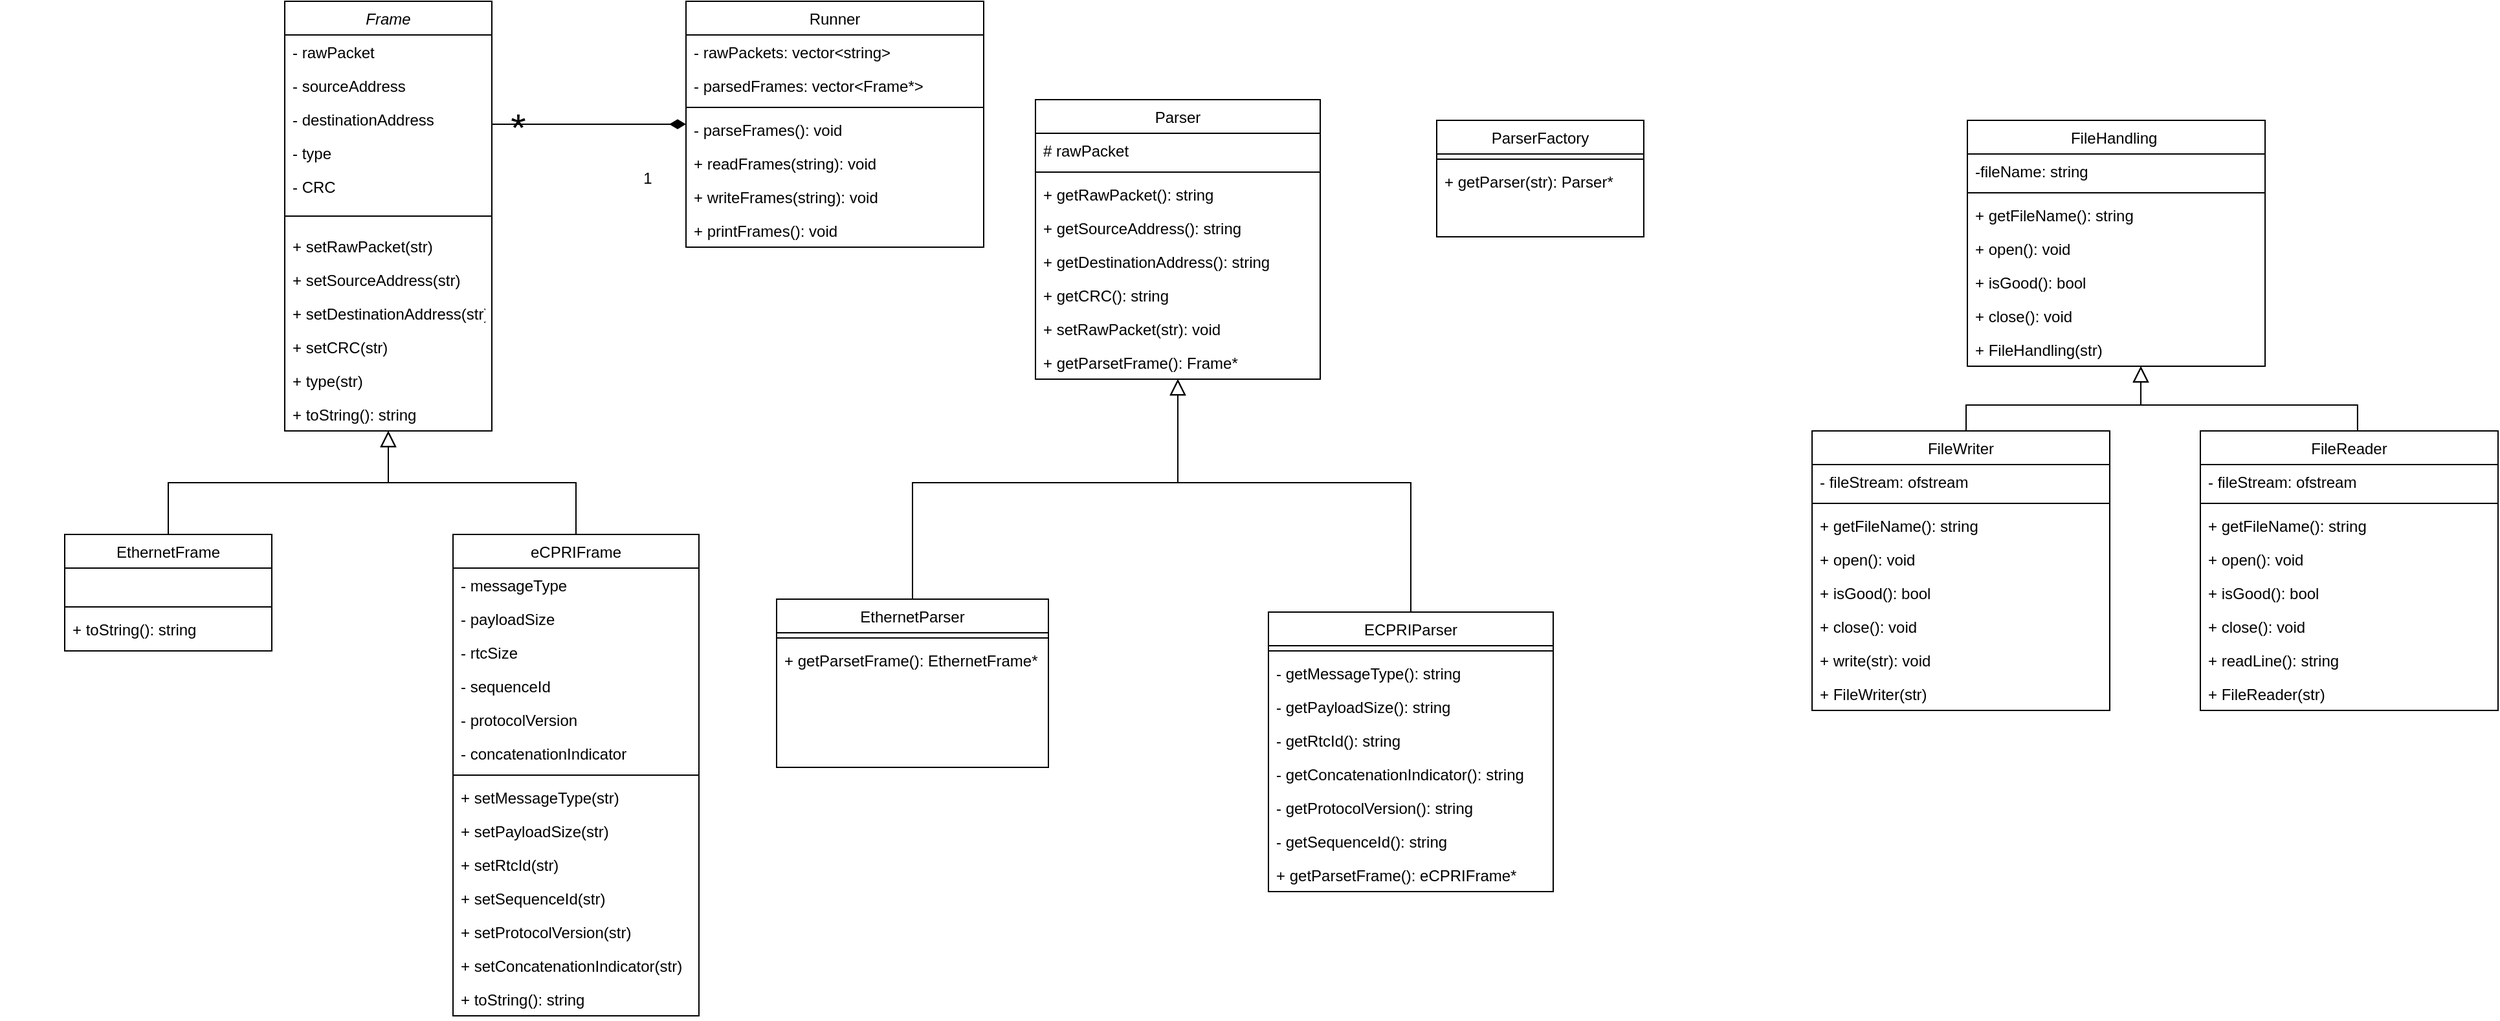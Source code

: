 <mxfile version="20.8.19" type="github">
  <diagram id="C5RBs43oDa-KdzZeNtuy" name="Page-1">
    <mxGraphModel dx="1050" dy="545" grid="1" gridSize="10" guides="1" tooltips="1" connect="1" arrows="1" fold="1" page="1" pageScale="1" pageWidth="827" pageHeight="1169" background="#ffffff" math="0" shadow="0">
      <root>
        <mxCell id="WIyWlLk6GJQsqaUBKTNV-0" />
        <mxCell id="WIyWlLk6GJQsqaUBKTNV-1" parent="WIyWlLk6GJQsqaUBKTNV-0" />
        <mxCell id="zkfFHV4jXpPFQw0GAbJ--0" value="Frame" style="swimlane;fontStyle=2;align=center;verticalAlign=top;childLayout=stackLayout;horizontal=1;startSize=26;horizontalStack=0;resizeParent=1;resizeLast=0;collapsible=1;marginBottom=0;rounded=0;shadow=0;strokeWidth=1;" parent="WIyWlLk6GJQsqaUBKTNV-1" vertex="1">
          <mxGeometry x="220" y="48" width="160" height="332" as="geometry">
            <mxRectangle x="230" y="140" width="160" height="26" as="alternateBounds" />
          </mxGeometry>
        </mxCell>
        <mxCell id="zkfFHV4jXpPFQw0GAbJ--1" value="- rawPacket" style="text;align=left;verticalAlign=top;spacingLeft=4;spacingRight=4;overflow=hidden;rotatable=0;points=[[0,0.5],[1,0.5]];portConstraint=eastwest;" parent="zkfFHV4jXpPFQw0GAbJ--0" vertex="1">
          <mxGeometry y="26" width="160" height="26" as="geometry" />
        </mxCell>
        <mxCell id="zkfFHV4jXpPFQw0GAbJ--2" value="- sourceAddress" style="text;align=left;verticalAlign=top;spacingLeft=4;spacingRight=4;overflow=hidden;rotatable=0;points=[[0,0.5],[1,0.5]];portConstraint=eastwest;rounded=0;shadow=0;html=0;" parent="zkfFHV4jXpPFQw0GAbJ--0" vertex="1">
          <mxGeometry y="52" width="160" height="26" as="geometry" />
        </mxCell>
        <mxCell id="zkfFHV4jXpPFQw0GAbJ--3" value="- destinationAddress" style="text;align=left;verticalAlign=top;spacingLeft=4;spacingRight=4;overflow=hidden;rotatable=0;points=[[0,0.5],[1,0.5]];portConstraint=eastwest;rounded=0;shadow=0;html=0;" parent="zkfFHV4jXpPFQw0GAbJ--0" vertex="1">
          <mxGeometry y="78" width="160" height="26" as="geometry" />
        </mxCell>
        <mxCell id="B8to4mzzxKXKwp2bFlrH-1" value="- type" style="text;align=left;verticalAlign=top;spacingLeft=4;spacingRight=4;overflow=hidden;rotatable=0;points=[[0,0.5],[1,0.5]];portConstraint=eastwest;rounded=0;shadow=0;html=0;" parent="zkfFHV4jXpPFQw0GAbJ--0" vertex="1">
          <mxGeometry y="104" width="160" height="26" as="geometry" />
        </mxCell>
        <mxCell id="B8to4mzzxKXKwp2bFlrH-2" value="- CRC" style="text;align=left;verticalAlign=top;spacingLeft=4;spacingRight=4;overflow=hidden;rotatable=0;points=[[0,0.5],[1,0.5]];portConstraint=eastwest;rounded=0;shadow=0;html=0;" parent="zkfFHV4jXpPFQw0GAbJ--0" vertex="1">
          <mxGeometry y="130" width="160" height="26" as="geometry" />
        </mxCell>
        <mxCell id="zkfFHV4jXpPFQw0GAbJ--4" value="" style="line;html=1;strokeWidth=1;align=left;verticalAlign=middle;spacingTop=-1;spacingLeft=3;spacingRight=3;rotatable=0;labelPosition=right;points=[];portConstraint=eastwest;" parent="zkfFHV4jXpPFQw0GAbJ--0" vertex="1">
          <mxGeometry y="156" width="160" height="20" as="geometry" />
        </mxCell>
        <mxCell id="B8to4mzzxKXKwp2bFlrH-3" value="+ setRawPacket(str)" style="text;align=left;verticalAlign=top;spacingLeft=4;spacingRight=4;overflow=hidden;rotatable=0;points=[[0,0.5],[1,0.5]];portConstraint=eastwest;" parent="zkfFHV4jXpPFQw0GAbJ--0" vertex="1">
          <mxGeometry y="176" width="160" height="26" as="geometry" />
        </mxCell>
        <mxCell id="B8to4mzzxKXKwp2bFlrH-4" value="+ setSourceAddress(str)" style="text;align=left;verticalAlign=top;spacingLeft=4;spacingRight=4;overflow=hidden;rotatable=0;points=[[0,0.5],[1,0.5]];portConstraint=eastwest;rounded=0;shadow=0;html=0;" parent="zkfFHV4jXpPFQw0GAbJ--0" vertex="1">
          <mxGeometry y="202" width="160" height="26" as="geometry" />
        </mxCell>
        <mxCell id="B8to4mzzxKXKwp2bFlrH-5" value="+ setDestinationAddress(str)" style="text;align=left;verticalAlign=top;spacingLeft=4;spacingRight=4;overflow=hidden;rotatable=0;points=[[0,0.5],[1,0.5]];portConstraint=eastwest;rounded=0;shadow=0;html=0;" parent="zkfFHV4jXpPFQw0GAbJ--0" vertex="1">
          <mxGeometry y="228" width="160" height="26" as="geometry" />
        </mxCell>
        <mxCell id="B8to4mzzxKXKwp2bFlrH-7" value="+ setCRC(str)" style="text;align=left;verticalAlign=top;spacingLeft=4;spacingRight=4;overflow=hidden;rotatable=0;points=[[0,0.5],[1,0.5]];portConstraint=eastwest;rounded=0;shadow=0;html=0;" parent="zkfFHV4jXpPFQw0GAbJ--0" vertex="1">
          <mxGeometry y="254" width="160" height="26" as="geometry" />
        </mxCell>
        <mxCell id="B8to4mzzxKXKwp2bFlrH-6" value="+ type(str)" style="text;align=left;verticalAlign=top;spacingLeft=4;spacingRight=4;overflow=hidden;rotatable=0;points=[[0,0.5],[1,0.5]];portConstraint=eastwest;rounded=0;shadow=0;html=0;" parent="zkfFHV4jXpPFQw0GAbJ--0" vertex="1">
          <mxGeometry y="280" width="160" height="26" as="geometry" />
        </mxCell>
        <mxCell id="B8to4mzzxKXKwp2bFlrH-9" value="+ toString(): string" style="text;align=left;verticalAlign=top;spacingLeft=4;spacingRight=4;overflow=hidden;rotatable=0;points=[[0,0.5],[1,0.5]];portConstraint=eastwest;rounded=0;shadow=0;html=0;" parent="zkfFHV4jXpPFQw0GAbJ--0" vertex="1">
          <mxGeometry y="306" width="160" height="26" as="geometry" />
        </mxCell>
        <mxCell id="zkfFHV4jXpPFQw0GAbJ--6" value="EthernetFrame" style="swimlane;fontStyle=0;align=center;verticalAlign=top;childLayout=stackLayout;horizontal=1;startSize=26;horizontalStack=0;resizeParent=1;resizeLast=0;collapsible=1;marginBottom=0;rounded=0;shadow=0;strokeWidth=1;" parent="WIyWlLk6GJQsqaUBKTNV-1" vertex="1">
          <mxGeometry x="50" y="460" width="160" height="90" as="geometry">
            <mxRectangle x="130" y="380" width="160" height="26" as="alternateBounds" />
          </mxGeometry>
        </mxCell>
        <mxCell id="zkfFHV4jXpPFQw0GAbJ--7" value="" style="text;align=left;verticalAlign=top;spacingLeft=4;spacingRight=4;overflow=hidden;rotatable=0;points=[[0,0.5],[1,0.5]];portConstraint=eastwest;" parent="zkfFHV4jXpPFQw0GAbJ--6" vertex="1">
          <mxGeometry y="26" width="160" height="26" as="geometry" />
        </mxCell>
        <mxCell id="zkfFHV4jXpPFQw0GAbJ--9" value="" style="line;html=1;strokeWidth=1;align=left;verticalAlign=middle;spacingTop=-1;spacingLeft=3;spacingRight=3;rotatable=0;labelPosition=right;points=[];portConstraint=eastwest;" parent="zkfFHV4jXpPFQw0GAbJ--6" vertex="1">
          <mxGeometry y="52" width="160" height="8" as="geometry" />
        </mxCell>
        <mxCell id="B8to4mzzxKXKwp2bFlrH-10" value="+ toString(): string" style="text;align=left;verticalAlign=top;spacingLeft=4;spacingRight=4;overflow=hidden;rotatable=0;points=[[0,0.5],[1,0.5]];portConstraint=eastwest;rounded=0;shadow=0;html=0;" parent="zkfFHV4jXpPFQw0GAbJ--6" vertex="1">
          <mxGeometry y="60" width="160" height="26" as="geometry" />
        </mxCell>
        <mxCell id="zkfFHV4jXpPFQw0GAbJ--12" value="" style="endArrow=block;endSize=10;endFill=0;shadow=0;strokeWidth=1;rounded=0;edgeStyle=elbowEdgeStyle;elbow=vertical;" parent="WIyWlLk6GJQsqaUBKTNV-1" source="zkfFHV4jXpPFQw0GAbJ--6" target="zkfFHV4jXpPFQw0GAbJ--0" edge="1">
          <mxGeometry width="160" relative="1" as="geometry">
            <mxPoint x="200" y="203" as="sourcePoint" />
            <mxPoint x="200" y="203" as="targetPoint" />
          </mxGeometry>
        </mxCell>
        <mxCell id="zkfFHV4jXpPFQw0GAbJ--13" value="eCPRIFrame" style="swimlane;fontStyle=0;align=center;verticalAlign=top;childLayout=stackLayout;horizontal=1;startSize=26;horizontalStack=0;resizeParent=1;resizeLast=0;collapsible=1;marginBottom=0;rounded=0;shadow=0;strokeWidth=1;" parent="WIyWlLk6GJQsqaUBKTNV-1" vertex="1">
          <mxGeometry x="350" y="460" width="190" height="372" as="geometry">
            <mxRectangle x="340" y="380" width="170" height="26" as="alternateBounds" />
          </mxGeometry>
        </mxCell>
        <mxCell id="zkfFHV4jXpPFQw0GAbJ--14" value="- messageType&#xa;" style="text;align=left;verticalAlign=top;spacingLeft=4;spacingRight=4;overflow=hidden;rotatable=0;points=[[0,0.5],[1,0.5]];portConstraint=eastwest;" parent="zkfFHV4jXpPFQw0GAbJ--13" vertex="1">
          <mxGeometry y="26" width="190" height="26" as="geometry" />
        </mxCell>
        <mxCell id="B8to4mzzxKXKwp2bFlrH-11" value="- payloadSize" style="text;align=left;verticalAlign=top;spacingLeft=4;spacingRight=4;overflow=hidden;rotatable=0;points=[[0,0.5],[1,0.5]];portConstraint=eastwest;rounded=0;shadow=0;html=0;" parent="zkfFHV4jXpPFQw0GAbJ--13" vertex="1">
          <mxGeometry y="52" width="190" height="26" as="geometry" />
        </mxCell>
        <mxCell id="B8to4mzzxKXKwp2bFlrH-13" value="- rtcSize" style="text;align=left;verticalAlign=top;spacingLeft=4;spacingRight=4;overflow=hidden;rotatable=0;points=[[0,0.5],[1,0.5]];portConstraint=eastwest;rounded=0;shadow=0;html=0;" parent="zkfFHV4jXpPFQw0GAbJ--13" vertex="1">
          <mxGeometry y="78" width="190" height="26" as="geometry" />
        </mxCell>
        <mxCell id="B8to4mzzxKXKwp2bFlrH-14" value="- sequenceId" style="text;align=left;verticalAlign=top;spacingLeft=4;spacingRight=4;overflow=hidden;rotatable=0;points=[[0,0.5],[1,0.5]];portConstraint=eastwest;rounded=0;shadow=0;html=0;" parent="zkfFHV4jXpPFQw0GAbJ--13" vertex="1">
          <mxGeometry y="104" width="190" height="26" as="geometry" />
        </mxCell>
        <mxCell id="B8to4mzzxKXKwp2bFlrH-15" value="- protocolVersion" style="text;align=left;verticalAlign=top;spacingLeft=4;spacingRight=4;overflow=hidden;rotatable=0;points=[[0,0.5],[1,0.5]];portConstraint=eastwest;rounded=0;shadow=0;html=0;" parent="zkfFHV4jXpPFQw0GAbJ--13" vertex="1">
          <mxGeometry y="130" width="190" height="26" as="geometry" />
        </mxCell>
        <mxCell id="B8to4mzzxKXKwp2bFlrH-16" value="- concatenationIndicator" style="text;align=left;verticalAlign=top;spacingLeft=4;spacingRight=4;overflow=hidden;rotatable=0;points=[[0,0.5],[1,0.5]];portConstraint=eastwest;rounded=0;shadow=0;html=0;" parent="zkfFHV4jXpPFQw0GAbJ--13" vertex="1">
          <mxGeometry y="156" width="190" height="26" as="geometry" />
        </mxCell>
        <mxCell id="zkfFHV4jXpPFQw0GAbJ--15" value="" style="line;html=1;strokeWidth=1;align=left;verticalAlign=middle;spacingTop=-1;spacingLeft=3;spacingRight=3;rotatable=0;labelPosition=right;points=[];portConstraint=eastwest;" parent="zkfFHV4jXpPFQw0GAbJ--13" vertex="1">
          <mxGeometry y="182" width="190" height="8" as="geometry" />
        </mxCell>
        <mxCell id="B8to4mzzxKXKwp2bFlrH-17" value="+ setMessageType(str)&#xa;" style="text;align=left;verticalAlign=top;spacingLeft=4;spacingRight=4;overflow=hidden;rotatable=0;points=[[0,0.5],[1,0.5]];portConstraint=eastwest;" parent="zkfFHV4jXpPFQw0GAbJ--13" vertex="1">
          <mxGeometry y="190" width="190" height="26" as="geometry" />
        </mxCell>
        <mxCell id="B8to4mzzxKXKwp2bFlrH-18" value="+ setPayloadSize(str)" style="text;align=left;verticalAlign=top;spacingLeft=4;spacingRight=4;overflow=hidden;rotatable=0;points=[[0,0.5],[1,0.5]];portConstraint=eastwest;rounded=0;shadow=0;html=0;" parent="zkfFHV4jXpPFQw0GAbJ--13" vertex="1">
          <mxGeometry y="216" width="190" height="26" as="geometry" />
        </mxCell>
        <mxCell id="B8to4mzzxKXKwp2bFlrH-19" value="+ setRtcId(str)" style="text;align=left;verticalAlign=top;spacingLeft=4;spacingRight=4;overflow=hidden;rotatable=0;points=[[0,0.5],[1,0.5]];portConstraint=eastwest;rounded=0;shadow=0;html=0;" parent="zkfFHV4jXpPFQw0GAbJ--13" vertex="1">
          <mxGeometry y="242" width="190" height="26" as="geometry" />
        </mxCell>
        <mxCell id="B8to4mzzxKXKwp2bFlrH-20" value="+ setSequenceId(str)" style="text;align=left;verticalAlign=top;spacingLeft=4;spacingRight=4;overflow=hidden;rotatable=0;points=[[0,0.5],[1,0.5]];portConstraint=eastwest;rounded=0;shadow=0;html=0;" parent="zkfFHV4jXpPFQw0GAbJ--13" vertex="1">
          <mxGeometry y="268" width="190" height="26" as="geometry" />
        </mxCell>
        <mxCell id="B8to4mzzxKXKwp2bFlrH-21" value="+ setProtocolVersion(str)" style="text;align=left;verticalAlign=top;spacingLeft=4;spacingRight=4;overflow=hidden;rotatable=0;points=[[0,0.5],[1,0.5]];portConstraint=eastwest;rounded=0;shadow=0;html=0;" parent="zkfFHV4jXpPFQw0GAbJ--13" vertex="1">
          <mxGeometry y="294" width="190" height="26" as="geometry" />
        </mxCell>
        <mxCell id="B8to4mzzxKXKwp2bFlrH-22" value="+ setConcatenationIndicator(str)" style="text;align=left;verticalAlign=top;spacingLeft=4;spacingRight=4;overflow=hidden;rotatable=0;points=[[0,0.5],[1,0.5]];portConstraint=eastwest;rounded=0;shadow=0;html=0;" parent="zkfFHV4jXpPFQw0GAbJ--13" vertex="1">
          <mxGeometry y="320" width="190" height="26" as="geometry" />
        </mxCell>
        <mxCell id="B8to4mzzxKXKwp2bFlrH-12" value="+ toString(): string" style="text;align=left;verticalAlign=top;spacingLeft=4;spacingRight=4;overflow=hidden;rotatable=0;points=[[0,0.5],[1,0.5]];portConstraint=eastwest;rounded=0;shadow=0;html=0;" parent="zkfFHV4jXpPFQw0GAbJ--13" vertex="1">
          <mxGeometry y="346" width="190" height="26" as="geometry" />
        </mxCell>
        <mxCell id="zkfFHV4jXpPFQw0GAbJ--16" value="" style="endArrow=block;endSize=10;endFill=0;shadow=0;strokeWidth=1;rounded=0;edgeStyle=elbowEdgeStyle;elbow=vertical;" parent="WIyWlLk6GJQsqaUBKTNV-1" source="zkfFHV4jXpPFQw0GAbJ--13" target="zkfFHV4jXpPFQw0GAbJ--0" edge="1">
          <mxGeometry width="160" relative="1" as="geometry">
            <mxPoint x="210" y="373" as="sourcePoint" />
            <mxPoint x="310" y="271" as="targetPoint" />
            <Array as="points">
              <mxPoint x="300" y="420" />
            </Array>
          </mxGeometry>
        </mxCell>
        <mxCell id="zkfFHV4jXpPFQw0GAbJ--17" value="ParserFactory" style="swimlane;fontStyle=0;align=center;verticalAlign=top;childLayout=stackLayout;horizontal=1;startSize=26;horizontalStack=0;resizeParent=1;resizeLast=0;collapsible=1;marginBottom=0;rounded=0;shadow=0;strokeWidth=1;" parent="WIyWlLk6GJQsqaUBKTNV-1" vertex="1">
          <mxGeometry x="1110" y="140" width="160" height="90" as="geometry">
            <mxRectangle x="550" y="140" width="160" height="26" as="alternateBounds" />
          </mxGeometry>
        </mxCell>
        <mxCell id="zkfFHV4jXpPFQw0GAbJ--23" value="" style="line;html=1;strokeWidth=1;align=left;verticalAlign=middle;spacingTop=-1;spacingLeft=3;spacingRight=3;rotatable=0;labelPosition=right;points=[];portConstraint=eastwest;" parent="zkfFHV4jXpPFQw0GAbJ--17" vertex="1">
          <mxGeometry y="26" width="160" height="8" as="geometry" />
        </mxCell>
        <mxCell id="zkfFHV4jXpPFQw0GAbJ--24" value="+ getParser(str): Parser* " style="text;align=left;verticalAlign=top;spacingLeft=4;spacingRight=4;overflow=hidden;rotatable=0;points=[[0,0.5],[1,0.5]];portConstraint=eastwest;" parent="zkfFHV4jXpPFQw0GAbJ--17" vertex="1">
          <mxGeometry y="34" width="160" height="26" as="geometry" />
        </mxCell>
        <mxCell id="zkfFHV4jXpPFQw0GAbJ--10" value="" style="text;align=left;verticalAlign=top;spacingLeft=4;spacingRight=4;overflow=hidden;rotatable=0;points=[[0,0.5],[1,0.5]];portConstraint=eastwest;fontStyle=4" parent="WIyWlLk6GJQsqaUBKTNV-1" vertex="1">
          <mxGeometry y="340" width="160" height="26" as="geometry" />
        </mxCell>
        <mxCell id="B8to4mzzxKXKwp2bFlrH-23" value="Parser" style="swimlane;fontStyle=0;align=center;verticalAlign=top;childLayout=stackLayout;horizontal=1;startSize=26;horizontalStack=0;resizeParent=1;resizeLast=0;collapsible=1;marginBottom=0;rounded=0;shadow=0;strokeWidth=1;" parent="WIyWlLk6GJQsqaUBKTNV-1" vertex="1">
          <mxGeometry x="800" y="124" width="220" height="216" as="geometry">
            <mxRectangle x="550" y="140" width="160" height="26" as="alternateBounds" />
          </mxGeometry>
        </mxCell>
        <mxCell id="B8to4mzzxKXKwp2bFlrH-36" value="# rawPacket" style="text;align=left;verticalAlign=top;spacingLeft=4;spacingRight=4;overflow=hidden;rotatable=0;points=[[0,0.5],[1,0.5]];portConstraint=eastwest;" parent="B8to4mzzxKXKwp2bFlrH-23" vertex="1">
          <mxGeometry y="26" width="220" height="26" as="geometry" />
        </mxCell>
        <mxCell id="B8to4mzzxKXKwp2bFlrH-24" value="" style="line;html=1;strokeWidth=1;align=left;verticalAlign=middle;spacingTop=-1;spacingLeft=3;spacingRight=3;rotatable=0;labelPosition=right;points=[];portConstraint=eastwest;" parent="B8to4mzzxKXKwp2bFlrH-23" vertex="1">
          <mxGeometry y="52" width="220" height="8" as="geometry" />
        </mxCell>
        <mxCell id="B8to4mzzxKXKwp2bFlrH-40" value="+ getRawPacket(): string   " style="text;align=left;verticalAlign=top;spacingLeft=4;spacingRight=4;overflow=hidden;rotatable=0;points=[[0,0.5],[1,0.5]];portConstraint=eastwest;" parent="B8to4mzzxKXKwp2bFlrH-23" vertex="1">
          <mxGeometry y="60" width="220" height="26" as="geometry" />
        </mxCell>
        <mxCell id="B8to4mzzxKXKwp2bFlrH-41" value="+ getSourceAddress(): string" style="text;align=left;verticalAlign=top;spacingLeft=4;spacingRight=4;overflow=hidden;rotatable=0;points=[[0,0.5],[1,0.5]];portConstraint=eastwest;rounded=0;shadow=0;html=0;" parent="B8to4mzzxKXKwp2bFlrH-23" vertex="1">
          <mxGeometry y="86" width="220" height="26" as="geometry" />
        </mxCell>
        <mxCell id="B8to4mzzxKXKwp2bFlrH-42" value="+ getDestinationAddress(): string" style="text;align=left;verticalAlign=top;spacingLeft=4;spacingRight=4;overflow=hidden;rotatable=0;points=[[0,0.5],[1,0.5]];portConstraint=eastwest;rounded=0;shadow=0;html=0;" parent="B8to4mzzxKXKwp2bFlrH-23" vertex="1">
          <mxGeometry y="112" width="220" height="26" as="geometry" />
        </mxCell>
        <mxCell id="B8to4mzzxKXKwp2bFlrH-43" value="+ getCRC(): string" style="text;align=left;verticalAlign=top;spacingLeft=4;spacingRight=4;overflow=hidden;rotatable=0;points=[[0,0.5],[1,0.5]];portConstraint=eastwest;rounded=0;shadow=0;html=0;" parent="B8to4mzzxKXKwp2bFlrH-23" vertex="1">
          <mxGeometry y="138" width="220" height="26" as="geometry" />
        </mxCell>
        <mxCell id="B8to4mzzxKXKwp2bFlrH-25" value="+ setRawPacket(str): void  " style="text;align=left;verticalAlign=top;spacingLeft=4;spacingRight=4;overflow=hidden;rotatable=0;points=[[0,0.5],[1,0.5]];portConstraint=eastwest;" parent="B8to4mzzxKXKwp2bFlrH-23" vertex="1">
          <mxGeometry y="164" width="220" height="26" as="geometry" />
        </mxCell>
        <mxCell id="B8to4mzzxKXKwp2bFlrH-37" value="+ getParsetFrame(): Frame* " style="text;align=left;verticalAlign=top;spacingLeft=4;spacingRight=4;overflow=hidden;rotatable=0;points=[[0,0.5],[1,0.5]];portConstraint=eastwest;" parent="B8to4mzzxKXKwp2bFlrH-23" vertex="1">
          <mxGeometry y="190" width="220" height="26" as="geometry" />
        </mxCell>
        <mxCell id="B8to4mzzxKXKwp2bFlrH-60" style="edgeStyle=elbowEdgeStyle;rounded=0;orthogonalLoop=1;jettySize=auto;elbow=vertical;html=1;strokeWidth=1;endArrow=block;endFill=0;startSize=6;endSize=10;" parent="WIyWlLk6GJQsqaUBKTNV-1" source="B8to4mzzxKXKwp2bFlrH-26" target="B8to4mzzxKXKwp2bFlrH-23" edge="1">
          <mxGeometry relative="1" as="geometry">
            <Array as="points">
              <mxPoint x="910" y="420" />
            </Array>
          </mxGeometry>
        </mxCell>
        <mxCell id="B8to4mzzxKXKwp2bFlrH-26" value="EthernetParser" style="swimlane;fontStyle=0;align=center;verticalAlign=top;childLayout=stackLayout;horizontal=1;startSize=26;horizontalStack=0;resizeParent=1;resizeLast=0;collapsible=1;marginBottom=0;rounded=0;shadow=0;strokeWidth=1;" parent="WIyWlLk6GJQsqaUBKTNV-1" vertex="1">
          <mxGeometry x="600" y="510" width="210" height="130" as="geometry">
            <mxRectangle x="550" y="140" width="160" height="26" as="alternateBounds" />
          </mxGeometry>
        </mxCell>
        <mxCell id="B8to4mzzxKXKwp2bFlrH-27" value="" style="line;html=1;strokeWidth=1;align=left;verticalAlign=middle;spacingTop=-1;spacingLeft=3;spacingRight=3;rotatable=0;labelPosition=right;points=[];portConstraint=eastwest;" parent="B8to4mzzxKXKwp2bFlrH-26" vertex="1">
          <mxGeometry y="26" width="210" height="8" as="geometry" />
        </mxCell>
        <mxCell id="B8to4mzzxKXKwp2bFlrH-28" value="+ getParsetFrame(): EthernetFrame* " style="text;align=left;verticalAlign=top;spacingLeft=4;spacingRight=4;overflow=hidden;rotatable=0;points=[[0,0.5],[1,0.5]];portConstraint=eastwest;" parent="B8to4mzzxKXKwp2bFlrH-26" vertex="1">
          <mxGeometry y="34" width="210" height="26" as="geometry" />
        </mxCell>
        <mxCell id="B8to4mzzxKXKwp2bFlrH-59" style="edgeStyle=elbowEdgeStyle;rounded=0;orthogonalLoop=1;jettySize=auto;elbow=vertical;html=1;exitX=0.5;exitY=0;exitDx=0;exitDy=0;strokeWidth=1;endArrow=block;endFill=0;startSize=6;endSize=10;" parent="WIyWlLk6GJQsqaUBKTNV-1" source="B8to4mzzxKXKwp2bFlrH-29" target="B8to4mzzxKXKwp2bFlrH-23" edge="1">
          <mxGeometry relative="1" as="geometry">
            <Array as="points">
              <mxPoint x="910" y="420" />
              <mxPoint x="910" y="430" />
              <mxPoint x="910" y="370" />
              <mxPoint x="960" y="420" />
            </Array>
          </mxGeometry>
        </mxCell>
        <mxCell id="B8to4mzzxKXKwp2bFlrH-29" value="ECPRIParser" style="swimlane;fontStyle=0;align=center;verticalAlign=top;childLayout=stackLayout;horizontal=1;startSize=26;horizontalStack=0;resizeParent=1;resizeLast=0;collapsible=1;marginBottom=0;rounded=0;shadow=0;strokeWidth=1;" parent="WIyWlLk6GJQsqaUBKTNV-1" vertex="1">
          <mxGeometry x="980" y="520" width="220" height="216" as="geometry">
            <mxRectangle x="550" y="140" width="160" height="26" as="alternateBounds" />
          </mxGeometry>
        </mxCell>
        <mxCell id="B8to4mzzxKXKwp2bFlrH-30" value="" style="line;html=1;strokeWidth=1;align=left;verticalAlign=middle;spacingTop=-1;spacingLeft=3;spacingRight=3;rotatable=0;labelPosition=right;points=[];portConstraint=eastwest;" parent="B8to4mzzxKXKwp2bFlrH-29" vertex="1">
          <mxGeometry y="26" width="220" height="8" as="geometry" />
        </mxCell>
        <mxCell id="B8to4mzzxKXKwp2bFlrH-44" value="- getMessageType(): string&#xa;" style="text;align=left;verticalAlign=top;spacingLeft=4;spacingRight=4;overflow=hidden;rotatable=0;points=[[0,0.5],[1,0.5]];portConstraint=eastwest;" parent="B8to4mzzxKXKwp2bFlrH-29" vertex="1">
          <mxGeometry y="34" width="220" height="26" as="geometry" />
        </mxCell>
        <mxCell id="B8to4mzzxKXKwp2bFlrH-45" value="- getPayloadSize(): string" style="text;align=left;verticalAlign=top;spacingLeft=4;spacingRight=4;overflow=hidden;rotatable=0;points=[[0,0.5],[1,0.5]];portConstraint=eastwest;rounded=0;shadow=0;html=0;" parent="B8to4mzzxKXKwp2bFlrH-29" vertex="1">
          <mxGeometry y="60" width="220" height="26" as="geometry" />
        </mxCell>
        <mxCell id="B8to4mzzxKXKwp2bFlrH-46" value="- getRtcId(): string" style="text;align=left;verticalAlign=top;spacingLeft=4;spacingRight=4;overflow=hidden;rotatable=0;points=[[0,0.5],[1,0.5]];portConstraint=eastwest;rounded=0;shadow=0;html=0;" parent="B8to4mzzxKXKwp2bFlrH-29" vertex="1">
          <mxGeometry y="86" width="220" height="26" as="geometry" />
        </mxCell>
        <mxCell id="B8to4mzzxKXKwp2bFlrH-49" value="- getConcatenationIndicator(): string" style="text;align=left;verticalAlign=top;spacingLeft=4;spacingRight=4;overflow=hidden;rotatable=0;points=[[0,0.5],[1,0.5]];portConstraint=eastwest;rounded=0;shadow=0;html=0;" parent="B8to4mzzxKXKwp2bFlrH-29" vertex="1">
          <mxGeometry y="112" width="220" height="26" as="geometry" />
        </mxCell>
        <mxCell id="B8to4mzzxKXKwp2bFlrH-48" value="- getProtocolVersion(): string" style="text;align=left;verticalAlign=top;spacingLeft=4;spacingRight=4;overflow=hidden;rotatable=0;points=[[0,0.5],[1,0.5]];portConstraint=eastwest;rounded=0;shadow=0;html=0;" parent="B8to4mzzxKXKwp2bFlrH-29" vertex="1">
          <mxGeometry y="138" width="220" height="26" as="geometry" />
        </mxCell>
        <mxCell id="B8to4mzzxKXKwp2bFlrH-47" value="- getSequenceId(): string" style="text;align=left;verticalAlign=top;spacingLeft=4;spacingRight=4;overflow=hidden;rotatable=0;points=[[0,0.5],[1,0.5]];portConstraint=eastwest;rounded=0;shadow=0;html=0;" parent="B8to4mzzxKXKwp2bFlrH-29" vertex="1">
          <mxGeometry y="164" width="220" height="26" as="geometry" />
        </mxCell>
        <mxCell id="B8to4mzzxKXKwp2bFlrH-31" value="+ getParsetFrame(): eCPRIFrame* " style="text;align=left;verticalAlign=top;spacingLeft=4;spacingRight=4;overflow=hidden;rotatable=0;points=[[0,0.5],[1,0.5]];portConstraint=eastwest;" parent="B8to4mzzxKXKwp2bFlrH-29" vertex="1">
          <mxGeometry y="190" width="220" height="26" as="geometry" />
        </mxCell>
        <mxCell id="B8to4mzzxKXKwp2bFlrH-61" style="edgeStyle=elbowEdgeStyle;rounded=0;orthogonalLoop=1;jettySize=auto;elbow=vertical;html=1;strokeWidth=1;endArrow=diamondThin;endFill=1;startSize=6;endSize=10;startArrow=none;startFill=0;strokeColor=default;" parent="WIyWlLk6GJQsqaUBKTNV-1" source="zkfFHV4jXpPFQw0GAbJ--0" target="B8to4mzzxKXKwp2bFlrH-50" edge="1">
          <mxGeometry relative="1" as="geometry">
            <mxPoint x="390" y="140" as="sourcePoint" />
          </mxGeometry>
        </mxCell>
        <mxCell id="B8to4mzzxKXKwp2bFlrH-50" value="Runner" style="swimlane;fontStyle=0;align=center;verticalAlign=top;childLayout=stackLayout;horizontal=1;startSize=26;horizontalStack=0;resizeParent=1;resizeLast=0;collapsible=1;marginBottom=0;rounded=0;shadow=0;strokeWidth=1;" parent="WIyWlLk6GJQsqaUBKTNV-1" vertex="1">
          <mxGeometry x="530" y="48" width="230" height="190" as="geometry">
            <mxRectangle x="550" y="140" width="160" height="26" as="alternateBounds" />
          </mxGeometry>
        </mxCell>
        <mxCell id="B8to4mzzxKXKwp2bFlrH-53" value="- rawPackets: vector&lt;string&gt;" style="text;align=left;verticalAlign=top;spacingLeft=4;spacingRight=4;overflow=hidden;rotatable=0;points=[[0,0.5],[1,0.5]];portConstraint=eastwest;" parent="B8to4mzzxKXKwp2bFlrH-50" vertex="1">
          <mxGeometry y="26" width="230" height="26" as="geometry" />
        </mxCell>
        <mxCell id="B8to4mzzxKXKwp2bFlrH-54" value="- parsedFrames: vector&lt;Frame*&gt;" style="text;align=left;verticalAlign=top;spacingLeft=4;spacingRight=4;overflow=hidden;rotatable=0;points=[[0,0.5],[1,0.5]];portConstraint=eastwest;" parent="B8to4mzzxKXKwp2bFlrH-50" vertex="1">
          <mxGeometry y="52" width="230" height="26" as="geometry" />
        </mxCell>
        <mxCell id="B8to4mzzxKXKwp2bFlrH-51" value="" style="line;html=1;strokeWidth=1;align=left;verticalAlign=middle;spacingTop=-1;spacingLeft=3;spacingRight=3;rotatable=0;labelPosition=right;points=[];portConstraint=eastwest;" parent="B8to4mzzxKXKwp2bFlrH-50" vertex="1">
          <mxGeometry y="78" width="230" height="8" as="geometry" />
        </mxCell>
        <mxCell id="B8to4mzzxKXKwp2bFlrH-52" value="- parseFrames(): void" style="text;align=left;verticalAlign=top;spacingLeft=4;spacingRight=4;overflow=hidden;rotatable=0;points=[[0,0.5],[1,0.5]];portConstraint=eastwest;" parent="B8to4mzzxKXKwp2bFlrH-50" vertex="1">
          <mxGeometry y="86" width="230" height="26" as="geometry" />
        </mxCell>
        <mxCell id="B8to4mzzxKXKwp2bFlrH-55" value="+ readFrames(string): void" style="text;align=left;verticalAlign=top;spacingLeft=4;spacingRight=4;overflow=hidden;rotatable=0;points=[[0,0.5],[1,0.5]];portConstraint=eastwest;" parent="B8to4mzzxKXKwp2bFlrH-50" vertex="1">
          <mxGeometry y="112" width="230" height="26" as="geometry" />
        </mxCell>
        <mxCell id="B8to4mzzxKXKwp2bFlrH-57" value="+ writeFrames(string): void" style="text;align=left;verticalAlign=top;spacingLeft=4;spacingRight=4;overflow=hidden;rotatable=0;points=[[0,0.5],[1,0.5]];portConstraint=eastwest;" parent="B8to4mzzxKXKwp2bFlrH-50" vertex="1">
          <mxGeometry y="138" width="230" height="26" as="geometry" />
        </mxCell>
        <mxCell id="B8to4mzzxKXKwp2bFlrH-56" value="+ printFrames(): void" style="text;align=left;verticalAlign=top;spacingLeft=4;spacingRight=4;overflow=hidden;rotatable=0;points=[[0,0.5],[1,0.5]];portConstraint=eastwest;" parent="B8to4mzzxKXKwp2bFlrH-50" vertex="1">
          <mxGeometry y="164" width="230" height="26" as="geometry" />
        </mxCell>
        <mxCell id="B8to4mzzxKXKwp2bFlrH-62" value="&lt;font style=&quot;font-size: 13px;&quot;&gt;&lt;font style=&quot;font-size: 14px;&quot;&gt;&lt;font style=&quot;font-size: 15px;&quot;&gt;&lt;font style=&quot;font-size: 16px;&quot;&gt;&lt;font style=&quot;font-size: 17px;&quot;&gt;&lt;font style=&quot;font-size: 18px;&quot;&gt;&lt;font style=&quot;font-size: 19px;&quot;&gt;&lt;font style=&quot;font-size: 20px;&quot;&gt;&lt;font style=&quot;font-size: 21px;&quot;&gt;&lt;font style=&quot;font-size: 22px;&quot;&gt;&lt;font style=&quot;font-size: 23px;&quot;&gt;&lt;font style=&quot;font-size: 24px;&quot;&gt;&lt;font style=&quot;font-size: 25px;&quot;&gt;&lt;font style=&quot;font-size: 26px;&quot;&gt;&lt;font style=&quot;font-size: 27px;&quot;&gt;&lt;font style=&quot;font-size: 28px;&quot;&gt;&lt;font style=&quot;font-size: 29px;&quot;&gt;&lt;font style=&quot;font-size: 30px;&quot;&gt;*&lt;/font&gt;&lt;/font&gt;&lt;/font&gt;&lt;/font&gt;&lt;/font&gt;&lt;/font&gt;&lt;/font&gt;&lt;/font&gt;&lt;/font&gt;&lt;/font&gt;&lt;/font&gt;&lt;/font&gt;&lt;/font&gt;&lt;/font&gt;&lt;/font&gt;&lt;/font&gt;&lt;/font&gt;&lt;/font&gt;" style="text;html=1;align=center;verticalAlign=middle;resizable=0;points=[];autosize=1;strokeColor=none;fillColor=none;" parent="WIyWlLk6GJQsqaUBKTNV-1" vertex="1">
          <mxGeometry x="380" y="120" width="40" height="50" as="geometry" />
        </mxCell>
        <mxCell id="B8to4mzzxKXKwp2bFlrH-63" value="1" style="text;html=1;align=center;verticalAlign=middle;resizable=0;points=[];autosize=1;strokeColor=none;fillColor=none;" parent="WIyWlLk6GJQsqaUBKTNV-1" vertex="1">
          <mxGeometry x="485" y="170" width="30" height="30" as="geometry" />
        </mxCell>
        <mxCell id="6HWAUh--PU_HHEHeOMrB-4" value="FileHandling " style="swimlane;fontStyle=0;align=center;verticalAlign=top;childLayout=stackLayout;horizontal=1;startSize=26;horizontalStack=0;resizeParent=1;resizeLast=0;collapsible=1;marginBottom=0;rounded=0;shadow=0;strokeWidth=1;" parent="WIyWlLk6GJQsqaUBKTNV-1" vertex="1">
          <mxGeometry x="1520" y="140" width="230" height="190" as="geometry">
            <mxRectangle x="550" y="140" width="160" height="26" as="alternateBounds" />
          </mxGeometry>
        </mxCell>
        <mxCell id="6HWAUh--PU_HHEHeOMrB-5" value="-fileName: string" style="text;align=left;verticalAlign=top;spacingLeft=4;spacingRight=4;overflow=hidden;rotatable=0;points=[[0,0.5],[1,0.5]];portConstraint=eastwest;" parent="6HWAUh--PU_HHEHeOMrB-4" vertex="1">
          <mxGeometry y="26" width="230" height="26" as="geometry" />
        </mxCell>
        <mxCell id="6HWAUh--PU_HHEHeOMrB-7" value="" style="line;html=1;strokeWidth=1;align=left;verticalAlign=middle;spacingTop=-1;spacingLeft=3;spacingRight=3;rotatable=0;labelPosition=right;points=[];portConstraint=eastwest;" parent="6HWAUh--PU_HHEHeOMrB-4" vertex="1">
          <mxGeometry y="52" width="230" height="8" as="geometry" />
        </mxCell>
        <mxCell id="6HWAUh--PU_HHEHeOMrB-8" value="+ getFileName(): string" style="text;align=left;verticalAlign=top;spacingLeft=4;spacingRight=4;overflow=hidden;rotatable=0;points=[[0,0.5],[1,0.5]];portConstraint=eastwest;" parent="6HWAUh--PU_HHEHeOMrB-4" vertex="1">
          <mxGeometry y="60" width="230" height="26" as="geometry" />
        </mxCell>
        <mxCell id="6HWAUh--PU_HHEHeOMrB-9" value="+ open(): void" style="text;align=left;verticalAlign=top;spacingLeft=4;spacingRight=4;overflow=hidden;rotatable=0;points=[[0,0.5],[1,0.5]];portConstraint=eastwest;" parent="6HWAUh--PU_HHEHeOMrB-4" vertex="1">
          <mxGeometry y="86" width="230" height="26" as="geometry" />
        </mxCell>
        <mxCell id="6HWAUh--PU_HHEHeOMrB-10" value="+ isGood(): bool" style="text;align=left;verticalAlign=top;spacingLeft=4;spacingRight=4;overflow=hidden;rotatable=0;points=[[0,0.5],[1,0.5]];portConstraint=eastwest;" parent="6HWAUh--PU_HHEHeOMrB-4" vertex="1">
          <mxGeometry y="112" width="230" height="26" as="geometry" />
        </mxCell>
        <mxCell id="6HWAUh--PU_HHEHeOMrB-11" value="+ close(): void " style="text;align=left;verticalAlign=top;spacingLeft=4;spacingRight=4;overflow=hidden;rotatable=0;points=[[0,0.5],[1,0.5]];portConstraint=eastwest;" parent="6HWAUh--PU_HHEHeOMrB-4" vertex="1">
          <mxGeometry y="138" width="230" height="26" as="geometry" />
        </mxCell>
        <mxCell id="6HWAUh--PU_HHEHeOMrB-12" value="+ FileHandling(str)" style="text;align=left;verticalAlign=top;spacingLeft=4;spacingRight=4;overflow=hidden;rotatable=0;points=[[0,0.5],[1,0.5]];portConstraint=eastwest;" parent="6HWAUh--PU_HHEHeOMrB-4" vertex="1">
          <mxGeometry y="164" width="230" height="26" as="geometry" />
        </mxCell>
        <mxCell id="6HWAUh--PU_HHEHeOMrB-13" value="FileWriter&#xa;" style="swimlane;fontStyle=0;align=center;verticalAlign=top;childLayout=stackLayout;horizontal=1;startSize=26;horizontalStack=0;resizeParent=1;resizeLast=0;collapsible=1;marginBottom=0;rounded=0;shadow=0;strokeWidth=1;" parent="WIyWlLk6GJQsqaUBKTNV-1" vertex="1">
          <mxGeometry x="1400" y="380" width="230" height="216" as="geometry">
            <mxRectangle x="550" y="140" width="160" height="26" as="alternateBounds" />
          </mxGeometry>
        </mxCell>
        <mxCell id="6HWAUh--PU_HHEHeOMrB-14" value="- fileStream: ofstream" style="text;align=left;verticalAlign=top;spacingLeft=4;spacingRight=4;overflow=hidden;rotatable=0;points=[[0,0.5],[1,0.5]];portConstraint=eastwest;" parent="6HWAUh--PU_HHEHeOMrB-13" vertex="1">
          <mxGeometry y="26" width="230" height="26" as="geometry" />
        </mxCell>
        <mxCell id="6HWAUh--PU_HHEHeOMrB-15" value="" style="line;html=1;strokeWidth=1;align=left;verticalAlign=middle;spacingTop=-1;spacingLeft=3;spacingRight=3;rotatable=0;labelPosition=right;points=[];portConstraint=eastwest;" parent="6HWAUh--PU_HHEHeOMrB-13" vertex="1">
          <mxGeometry y="52" width="230" height="8" as="geometry" />
        </mxCell>
        <mxCell id="6HWAUh--PU_HHEHeOMrB-16" value="+ getFileName(): string" style="text;align=left;verticalAlign=top;spacingLeft=4;spacingRight=4;overflow=hidden;rotatable=0;points=[[0,0.5],[1,0.5]];portConstraint=eastwest;" parent="6HWAUh--PU_HHEHeOMrB-13" vertex="1">
          <mxGeometry y="60" width="230" height="26" as="geometry" />
        </mxCell>
        <mxCell id="6HWAUh--PU_HHEHeOMrB-17" value="+ open(): void" style="text;align=left;verticalAlign=top;spacingLeft=4;spacingRight=4;overflow=hidden;rotatable=0;points=[[0,0.5],[1,0.5]];portConstraint=eastwest;" parent="6HWAUh--PU_HHEHeOMrB-13" vertex="1">
          <mxGeometry y="86" width="230" height="26" as="geometry" />
        </mxCell>
        <mxCell id="6HWAUh--PU_HHEHeOMrB-18" value="+ isGood(): bool" style="text;align=left;verticalAlign=top;spacingLeft=4;spacingRight=4;overflow=hidden;rotatable=0;points=[[0,0.5],[1,0.5]];portConstraint=eastwest;" parent="6HWAUh--PU_HHEHeOMrB-13" vertex="1">
          <mxGeometry y="112" width="230" height="26" as="geometry" />
        </mxCell>
        <mxCell id="6HWAUh--PU_HHEHeOMrB-19" value="+ close(): void " style="text;align=left;verticalAlign=top;spacingLeft=4;spacingRight=4;overflow=hidden;rotatable=0;points=[[0,0.5],[1,0.5]];portConstraint=eastwest;" parent="6HWAUh--PU_HHEHeOMrB-13" vertex="1">
          <mxGeometry y="138" width="230" height="26" as="geometry" />
        </mxCell>
        <mxCell id="6HWAUh--PU_HHEHeOMrB-21" value="+ write(str): void" style="text;align=left;verticalAlign=top;spacingLeft=4;spacingRight=4;overflow=hidden;rotatable=0;points=[[0,0.5],[1,0.5]];portConstraint=eastwest;" parent="6HWAUh--PU_HHEHeOMrB-13" vertex="1">
          <mxGeometry y="164" width="230" height="26" as="geometry" />
        </mxCell>
        <mxCell id="6HWAUh--PU_HHEHeOMrB-22" value="+ FileWriter(str)" style="text;align=left;verticalAlign=top;spacingLeft=4;spacingRight=4;overflow=hidden;rotatable=0;points=[[0,0.5],[1,0.5]];portConstraint=eastwest;" parent="6HWAUh--PU_HHEHeOMrB-13" vertex="1">
          <mxGeometry y="190" width="230" height="26" as="geometry" />
        </mxCell>
        <mxCell id="6HWAUh--PU_HHEHeOMrB-23" value="FileReader" style="swimlane;fontStyle=0;align=center;verticalAlign=top;childLayout=stackLayout;horizontal=1;startSize=26;horizontalStack=0;resizeParent=1;resizeLast=0;collapsible=1;marginBottom=0;rounded=0;shadow=0;strokeWidth=1;" parent="WIyWlLk6GJQsqaUBKTNV-1" vertex="1">
          <mxGeometry x="1700" y="380" width="230" height="216" as="geometry">
            <mxRectangle x="550" y="140" width="160" height="26" as="alternateBounds" />
          </mxGeometry>
        </mxCell>
        <mxCell id="6HWAUh--PU_HHEHeOMrB-24" value="- fileStream: ofstream" style="text;align=left;verticalAlign=top;spacingLeft=4;spacingRight=4;overflow=hidden;rotatable=0;points=[[0,0.5],[1,0.5]];portConstraint=eastwest;" parent="6HWAUh--PU_HHEHeOMrB-23" vertex="1">
          <mxGeometry y="26" width="230" height="26" as="geometry" />
        </mxCell>
        <mxCell id="6HWAUh--PU_HHEHeOMrB-25" value="" style="line;html=1;strokeWidth=1;align=left;verticalAlign=middle;spacingTop=-1;spacingLeft=3;spacingRight=3;rotatable=0;labelPosition=right;points=[];portConstraint=eastwest;" parent="6HWAUh--PU_HHEHeOMrB-23" vertex="1">
          <mxGeometry y="52" width="230" height="8" as="geometry" />
        </mxCell>
        <mxCell id="6HWAUh--PU_HHEHeOMrB-26" value="+ getFileName(): string" style="text;align=left;verticalAlign=top;spacingLeft=4;spacingRight=4;overflow=hidden;rotatable=0;points=[[0,0.5],[1,0.5]];portConstraint=eastwest;" parent="6HWAUh--PU_HHEHeOMrB-23" vertex="1">
          <mxGeometry y="60" width="230" height="26" as="geometry" />
        </mxCell>
        <mxCell id="6HWAUh--PU_HHEHeOMrB-27" value="+ open(): void" style="text;align=left;verticalAlign=top;spacingLeft=4;spacingRight=4;overflow=hidden;rotatable=0;points=[[0,0.5],[1,0.5]];portConstraint=eastwest;" parent="6HWAUh--PU_HHEHeOMrB-23" vertex="1">
          <mxGeometry y="86" width="230" height="26" as="geometry" />
        </mxCell>
        <mxCell id="6HWAUh--PU_HHEHeOMrB-28" value="+ isGood(): bool" style="text;align=left;verticalAlign=top;spacingLeft=4;spacingRight=4;overflow=hidden;rotatable=0;points=[[0,0.5],[1,0.5]];portConstraint=eastwest;" parent="6HWAUh--PU_HHEHeOMrB-23" vertex="1">
          <mxGeometry y="112" width="230" height="26" as="geometry" />
        </mxCell>
        <mxCell id="6HWAUh--PU_HHEHeOMrB-29" value="+ close(): void " style="text;align=left;verticalAlign=top;spacingLeft=4;spacingRight=4;overflow=hidden;rotatable=0;points=[[0,0.5],[1,0.5]];portConstraint=eastwest;" parent="6HWAUh--PU_HHEHeOMrB-23" vertex="1">
          <mxGeometry y="138" width="230" height="26" as="geometry" />
        </mxCell>
        <mxCell id="6HWAUh--PU_HHEHeOMrB-30" value="+ readLine(): string" style="text;align=left;verticalAlign=top;spacingLeft=4;spacingRight=4;overflow=hidden;rotatable=0;points=[[0,0.5],[1,0.5]];portConstraint=eastwest;" parent="6HWAUh--PU_HHEHeOMrB-23" vertex="1">
          <mxGeometry y="164" width="230" height="26" as="geometry" />
        </mxCell>
        <mxCell id="6HWAUh--PU_HHEHeOMrB-31" value="+ FileReader(str)" style="text;align=left;verticalAlign=top;spacingLeft=4;spacingRight=4;overflow=hidden;rotatable=0;points=[[0,0.5],[1,0.5]];portConstraint=eastwest;" parent="6HWAUh--PU_HHEHeOMrB-23" vertex="1">
          <mxGeometry y="190" width="230" height="26" as="geometry" />
        </mxCell>
        <mxCell id="6HWAUh--PU_HHEHeOMrB-33" style="edgeStyle=elbowEdgeStyle;rounded=0;orthogonalLoop=1;jettySize=auto;elbow=vertical;html=1;exitX=0.528;exitY=-0.002;exitDx=0;exitDy=0;strokeWidth=1;endArrow=block;endFill=0;startSize=6;endSize=10;exitPerimeter=0;" parent="WIyWlLk6GJQsqaUBKTNV-1" source="6HWAUh--PU_HHEHeOMrB-23" edge="1">
          <mxGeometry relative="1" as="geometry">
            <mxPoint x="1834" y="510" as="sourcePoint" />
            <mxPoint x="1654" y="330" as="targetPoint" />
            <Array as="points">
              <mxPoint x="1760" y="360" />
              <mxPoint x="1654" y="410" />
              <mxPoint x="1654" y="420" />
              <mxPoint x="1654" y="360" />
              <mxPoint x="1704" y="410" />
            </Array>
          </mxGeometry>
        </mxCell>
        <mxCell id="6HWAUh--PU_HHEHeOMrB-37" style="edgeStyle=elbowEdgeStyle;rounded=0;orthogonalLoop=1;jettySize=auto;elbow=vertical;html=1;strokeWidth=1;endArrow=block;endFill=0;startSize=6;endSize=10;" parent="WIyWlLk6GJQsqaUBKTNV-1" edge="1">
          <mxGeometry relative="1" as="geometry">
            <mxPoint x="1519" y="380" as="sourcePoint" />
            <mxPoint x="1654" y="330" as="targetPoint" />
            <Array as="points">
              <mxPoint x="1590" y="360" />
            </Array>
          </mxGeometry>
        </mxCell>
      </root>
    </mxGraphModel>
  </diagram>
</mxfile>
